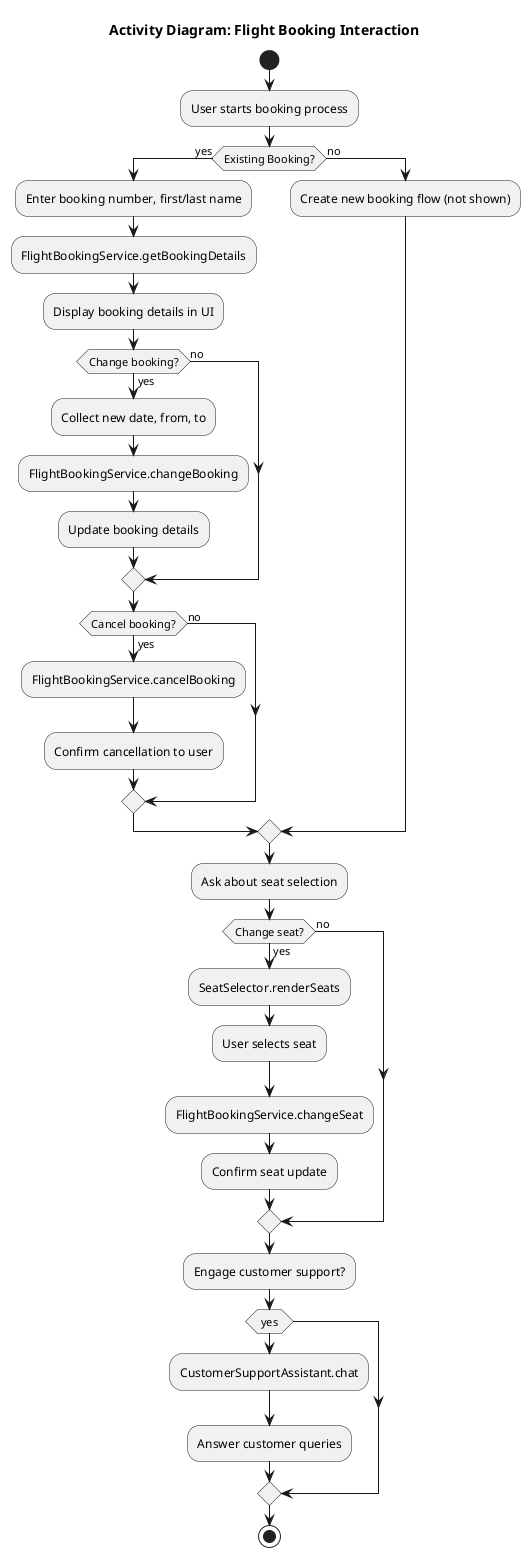 @startuml
	title Activity Diagram: Flight Booking Interaction
	
	start
	
	:User starts booking process;
	
	if (Existing Booking?) then (yes)
	  :Enter booking number, first/last name;
	  :FlightBookingService.getBookingDetails;
	  :Display booking details in UI;
	  if (Change booking?) then (yes)
	    :Collect new date, from, to;
	    :FlightBookingService.changeBooking;
	    :Update booking details;
	  else (no)
	  endif
	  if (Cancel booking?) then (yes)
	    :FlightBookingService.cancelBooking;
	    :Confirm cancellation to user;
	  else (no)
	  endif
	else (no)
	  :Create new booking flow (not shown);
	endif
	
	:Ask about seat selection;
	if (Change seat?) then (yes)
	  :SeatSelector.renderSeats;
	  :User selects seat;
	  :FlightBookingService.changeSeat;
	  :Confirm seat update;
	else (no)
	endif
	
	:Engage customer support?;
	if (yes)
	  :CustomerSupportAssistant.chat;
	  :Answer customer queries;
	endif
	
	stop
@enduml

